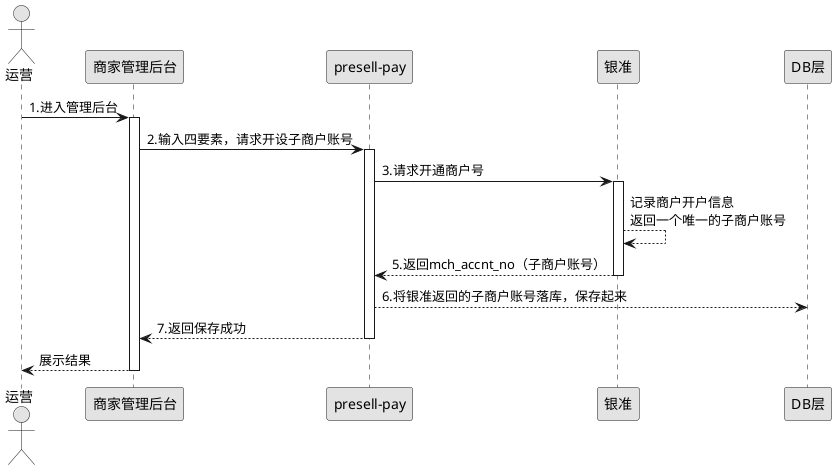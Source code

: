 @startuml
skinparam monochrome true
actor 运营 
participant "商家管理后台" as A
participant "presell-pay" as B
participant "银准" as C
participant "DB层" as D
运营 -> A: 1.进入管理后台
activate A
A -> B: 2.输入四要素，请求开设子商户账号
activate B
B -> C: 3.请求开通商户号
activate C
C --> C: 记录商户开户信息\n返回一个唯一的子商户账号
C --> B: 5.返回mch_accnt_no（子商户账号）
deactivate C
B --> D: 6.将银准返回的子商户账号落库，保存起来
B --> A: 7.返回保存成功
deactivate B
A --> 运营: 展示结果
deactivate A
@enduml